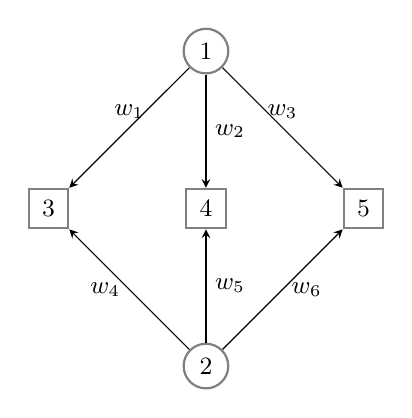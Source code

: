 \begin{tikzpicture}
[
scale=1,transform shape,
state/.style={rectangle,draw=black!50,fill=white!,thick,minimum size=5mm},
oper/.style={circle,draw=black!50,fill=white!,thick, minimum size=5mm, font=\small},
arr/.style={->,auto,>=stealth}
]
\small

% Input staff 
%\node (a0) at (0,0) [oper ] {$+$};
%\draw [arr](-1,0) to node [left,xshift=-3mm]{$x_i$} node{}(a0);
%\draw (1,0) circle (0.3mm) [fill=black!];
%\node (mp0) at (1,1) [oper,label=left:$f_0$ ] {$\times$};
%\draw [arr] (1,0) -- (mp0);
%\draw (mp0) -- (1,2.5);
%\draw [arr] (0,-2.5) -- (a0);
% Filter section

\node (s1) at (2, 2) [oper] {1};
\node (s2) at (2,-2) [oper] {2};

\node (s3) at (0, 0) [state] {3};
\node (s4) at (2, 0) [state] {4};
\node (s5) at (4, 0) [state] {5};

\draw [arr](s1)[] to node [above]{$w_1$} node{}(s3);
\draw [arr](s1)[] to node [right]{$w_2$} node{}(s4);
\draw [arr](s1)[] to node [above]{$w_3$} node{}(s5);
\draw [arr](s2)[] to node [left]{$w_4$} node{}(s3);
\draw [arr](s2)[] to node [right]{$w_5$} node{}(s4);
\draw [arr](s2)[] to node [right]{$w_6$} node{}(s5);


\end{tikzpicture}

